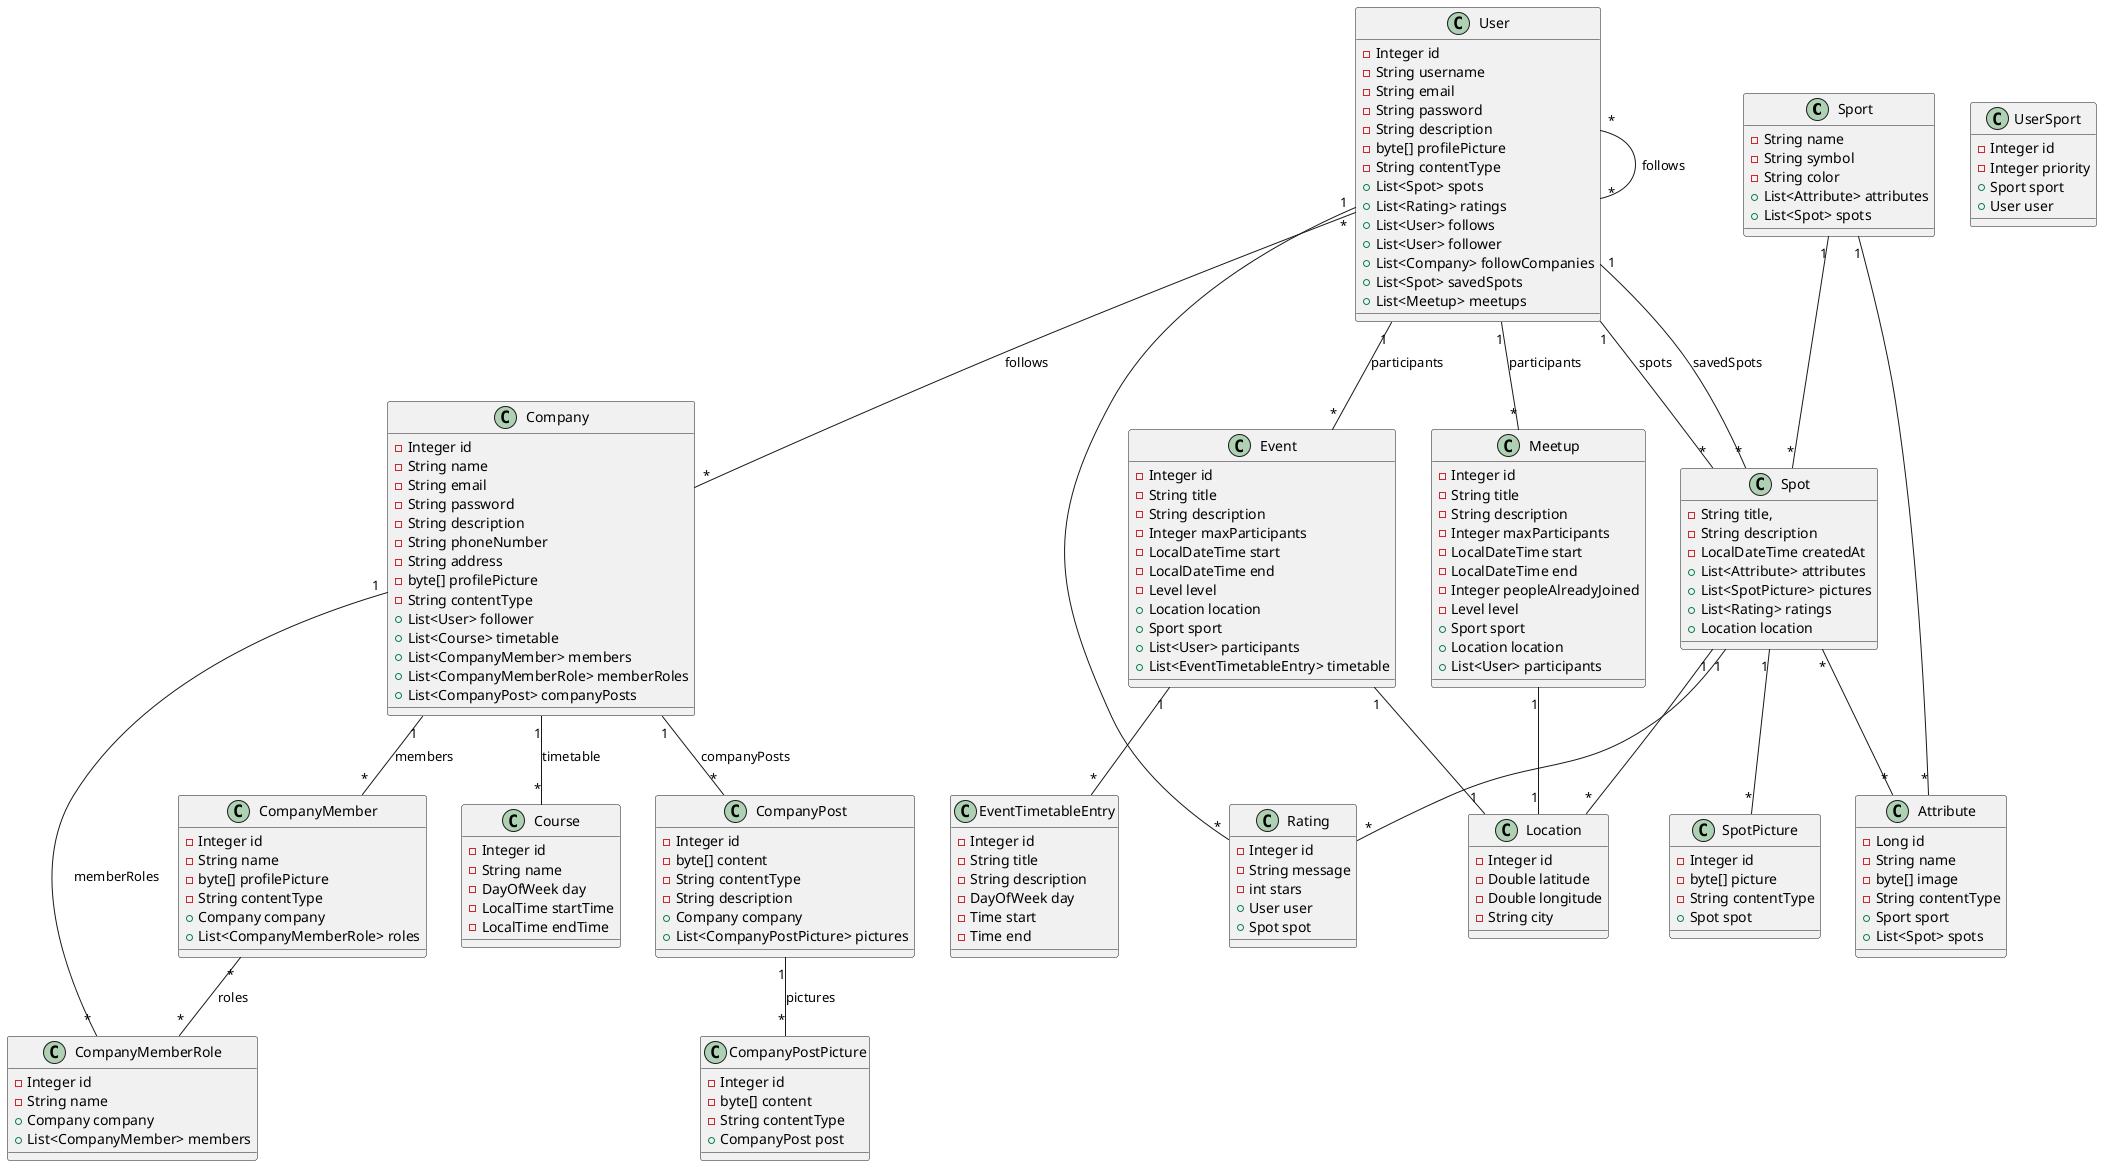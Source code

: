 @startuml

class Sport {
    - String name
    - String symbol
    - String color
    + List<Attribute> attributes
    + List<Spot> spots
}

class Attribute {
    - Long id
    - String name
    - byte[] image
    - String contentType
    + Sport sport
    + List<Spot> spots
}

class Spot {
    - String title,
    - String description
    - LocalDateTime createdAt
    + List<Attribute> attributes
    + List<SpotPicture> pictures
    + List<Rating> ratings
    + Location location
}

class Location {
    - Integer id
    - Double latitude
    - Double longitude
    - String city
}

class SpotPicture {
    - Integer id
    - byte[] picture
    - String contentType
    + Spot spot
}

class Rating {
    - Integer id
    - String message
    - int stars
    + User user
    + Spot spot
}

class User {
    - Integer id
    - String username
    - String email
    - String password
    - String description
    - byte[] profilePicture
    - String contentType
    + List<Spot> spots
    + List<Rating> ratings
    + List<User> follows
    + List<User> follower
    + List<Company> followCompanies
    + List<Spot> savedSpots
    + List<Meetup> meetups
}

class UserSport {
    - Integer id
    - Integer priority
    + Sport sport
    + User user
}

class Company {
    - Integer id
    - String name
    - String email
    - String password
    - String description
    - String phoneNumber
    - String address
    - byte[] profilePicture
    - String contentType
    + List<User> follower
    + List<Course> timetable
    + List<CompanyMember> members
    + List<CompanyMemberRole> memberRoles
    + List<CompanyPost> companyPosts
}

class CompanyMember {
    - Integer id
    - String name
    - byte[] profilePicture
    - String contentType
    + Company company
    + List<CompanyMemberRole> roles
}

class CompanyMemberRole {
    - Integer id
    - String name
    + Company company
    + List<CompanyMember> members
}

class CompanyPost {
    - Integer id
    - byte[] content
    - String contentType
    - String description
    + Company company
    + List<CompanyPostPicture> pictures
}

class CompanyPostPicture {
    - Integer id
    - byte[] content
    - String contentType
    + CompanyPost post
}

class Course {
    - Integer id
    - String name
    - DayOfWeek day
    - LocalTime startTime
    - LocalTime endTime
}

class Meetup {
    - Integer id
    - String title
    - String description
    - Integer maxParticipants
    - LocalDateTime start
    - LocalDateTime end
    - Integer peopleAlreadyJoined
    - Level level
    + Sport sport
    + Location location
    + List<User> participants
}

class Event {
    - Integer id
    - String title
    - String description
    - Integer maxParticipants
    - LocalDateTime start
    - LocalDateTime end
    - Level level
    + Location location
    + Sport sport
    + List<User> participants
    + List<EventTimetableEntry> timetable
}

class EventTimetableEntry {
    - Integer id
    - String title
    - String description
    - DayOfWeek day
    - Time start
    - Time end
}

Sport "1" -- "*" Attribute
Sport "1" -- "*" Spot
Spot "1" -- "*" SpotPicture
Spot "1" -- "*" Rating
Spot "*" -- "*" Attribute
Spot "1" -- "*" Location
User "1" -- "*" Spot : spots
User "1" -- "*" Spot : savedSpots
User "1" -- "*" Rating
User "*" -- "*" User : follows
User "*" -- "*" Company : follows
User "1" -- "*" Meetup: participants
User "1" -- "*" Event: participants
Company "1" -- "*" Course : timetable
Company "1" -- "*" CompanyMember : members
Company "1" -- "*" CompanyMemberRole : memberRoles
Company "1" -- "*" CompanyPost : companyPosts
CompanyMember "*" -- "*" CompanyMemberRole : roles
CompanyPost "1" -- "*" CompanyPostPicture : pictures
Meetup "1" -- "1" Location
Event "1" -- "*" EventTimetableEntry
Event "1" -- "1" Location

@enduml
